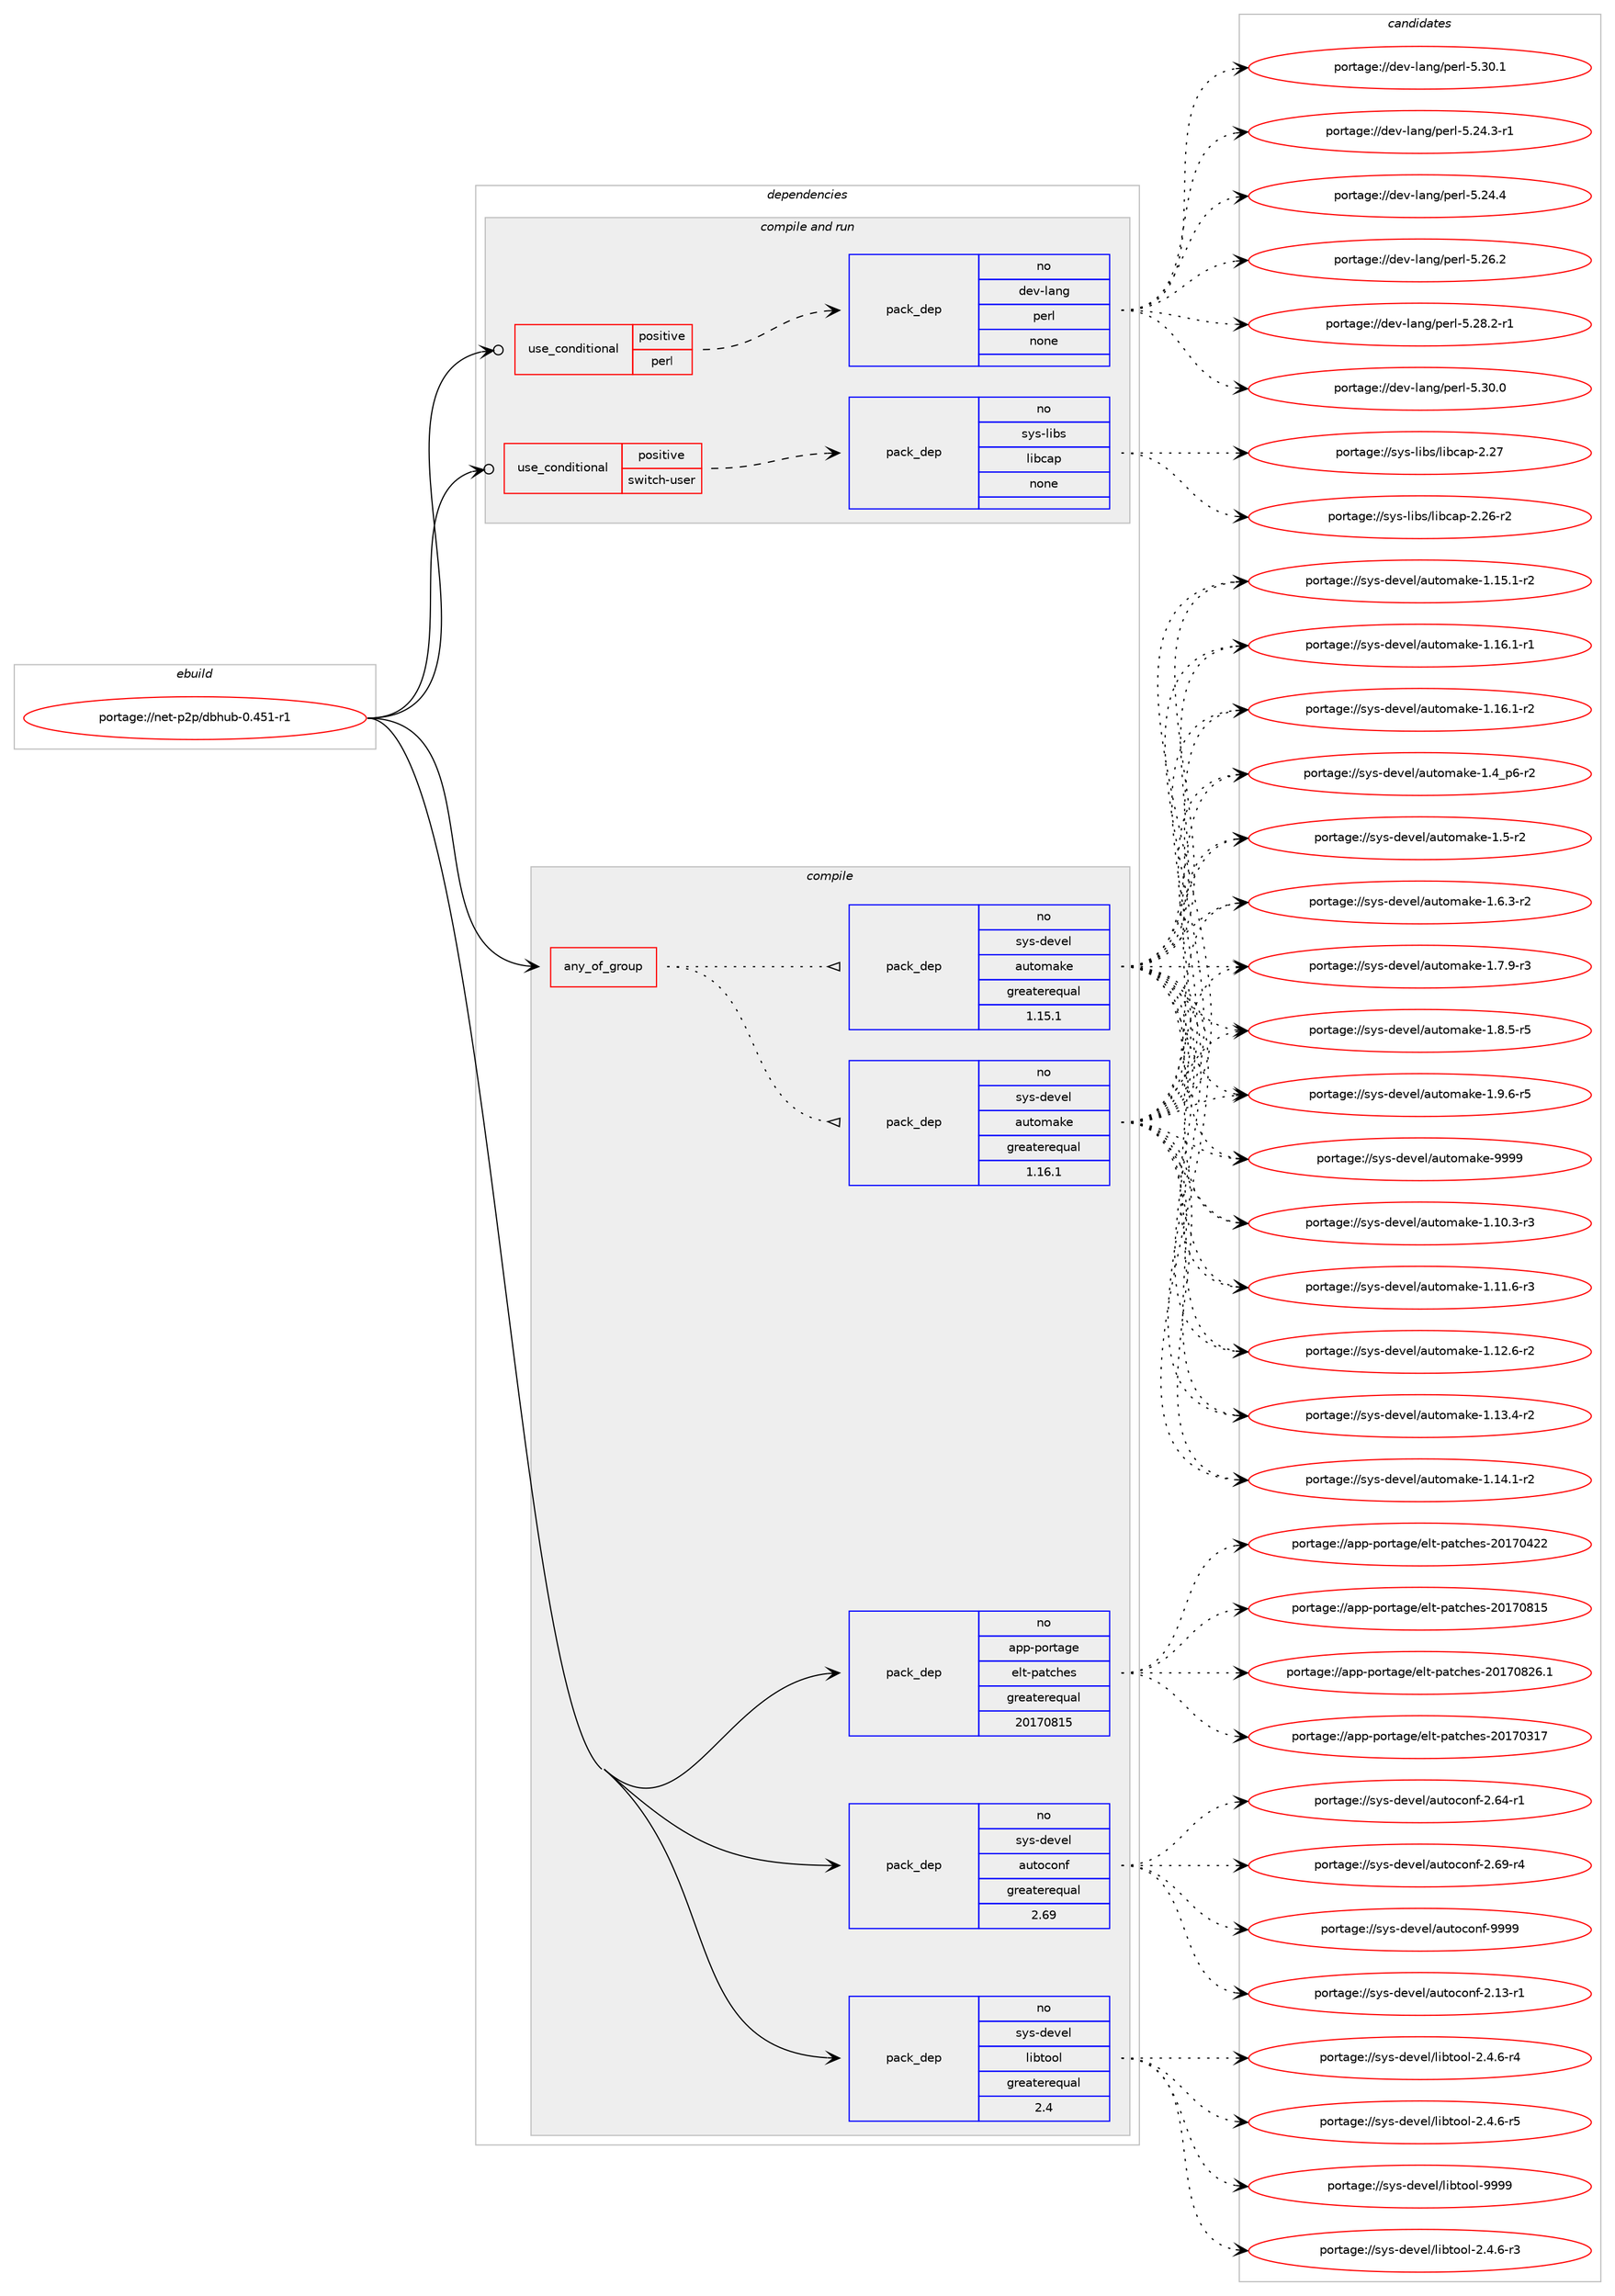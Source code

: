 digraph prolog {

# *************
# Graph options
# *************

newrank=true;
concentrate=true;
compound=true;
graph [rankdir=LR,fontname=Helvetica,fontsize=10,ranksep=1.5];#, ranksep=2.5, nodesep=0.2];
edge  [arrowhead=vee];
node  [fontname=Helvetica,fontsize=10];

# **********
# The ebuild
# **********

subgraph cluster_leftcol {
color=gray;
rank=same;
label=<<i>ebuild</i>>;
id [label="portage://net-p2p/dbhub-0.451-r1", color=red, width=4, href="../net-p2p/dbhub-0.451-r1.svg"];
}

# ****************
# The dependencies
# ****************

subgraph cluster_midcol {
color=gray;
label=<<i>dependencies</i>>;
subgraph cluster_compile {
fillcolor="#eeeeee";
style=filled;
label=<<i>compile</i>>;
subgraph any6108 {
dependency372804 [label=<<TABLE BORDER="0" CELLBORDER="1" CELLSPACING="0" CELLPADDING="4"><TR><TD CELLPADDING="10">any_of_group</TD></TR></TABLE>>, shape=none, color=red];subgraph pack273336 {
dependency372805 [label=<<TABLE BORDER="0" CELLBORDER="1" CELLSPACING="0" CELLPADDING="4" WIDTH="220"><TR><TD ROWSPAN="6" CELLPADDING="30">pack_dep</TD></TR><TR><TD WIDTH="110">no</TD></TR><TR><TD>sys-devel</TD></TR><TR><TD>automake</TD></TR><TR><TD>greaterequal</TD></TR><TR><TD>1.16.1</TD></TR></TABLE>>, shape=none, color=blue];
}
dependency372804:e -> dependency372805:w [weight=20,style="dotted",arrowhead="oinv"];
subgraph pack273337 {
dependency372806 [label=<<TABLE BORDER="0" CELLBORDER="1" CELLSPACING="0" CELLPADDING="4" WIDTH="220"><TR><TD ROWSPAN="6" CELLPADDING="30">pack_dep</TD></TR><TR><TD WIDTH="110">no</TD></TR><TR><TD>sys-devel</TD></TR><TR><TD>automake</TD></TR><TR><TD>greaterequal</TD></TR><TR><TD>1.15.1</TD></TR></TABLE>>, shape=none, color=blue];
}
dependency372804:e -> dependency372806:w [weight=20,style="dotted",arrowhead="oinv"];
}
id:e -> dependency372804:w [weight=20,style="solid",arrowhead="vee"];
subgraph pack273338 {
dependency372807 [label=<<TABLE BORDER="0" CELLBORDER="1" CELLSPACING="0" CELLPADDING="4" WIDTH="220"><TR><TD ROWSPAN="6" CELLPADDING="30">pack_dep</TD></TR><TR><TD WIDTH="110">no</TD></TR><TR><TD>app-portage</TD></TR><TR><TD>elt-patches</TD></TR><TR><TD>greaterequal</TD></TR><TR><TD>20170815</TD></TR></TABLE>>, shape=none, color=blue];
}
id:e -> dependency372807:w [weight=20,style="solid",arrowhead="vee"];
subgraph pack273339 {
dependency372808 [label=<<TABLE BORDER="0" CELLBORDER="1" CELLSPACING="0" CELLPADDING="4" WIDTH="220"><TR><TD ROWSPAN="6" CELLPADDING="30">pack_dep</TD></TR><TR><TD WIDTH="110">no</TD></TR><TR><TD>sys-devel</TD></TR><TR><TD>autoconf</TD></TR><TR><TD>greaterequal</TD></TR><TR><TD>2.69</TD></TR></TABLE>>, shape=none, color=blue];
}
id:e -> dependency372808:w [weight=20,style="solid",arrowhead="vee"];
subgraph pack273340 {
dependency372809 [label=<<TABLE BORDER="0" CELLBORDER="1" CELLSPACING="0" CELLPADDING="4" WIDTH="220"><TR><TD ROWSPAN="6" CELLPADDING="30">pack_dep</TD></TR><TR><TD WIDTH="110">no</TD></TR><TR><TD>sys-devel</TD></TR><TR><TD>libtool</TD></TR><TR><TD>greaterequal</TD></TR><TR><TD>2.4</TD></TR></TABLE>>, shape=none, color=blue];
}
id:e -> dependency372809:w [weight=20,style="solid",arrowhead="vee"];
}
subgraph cluster_compileandrun {
fillcolor="#eeeeee";
style=filled;
label=<<i>compile and run</i>>;
subgraph cond93171 {
dependency372810 [label=<<TABLE BORDER="0" CELLBORDER="1" CELLSPACING="0" CELLPADDING="4"><TR><TD ROWSPAN="3" CELLPADDING="10">use_conditional</TD></TR><TR><TD>positive</TD></TR><TR><TD>perl</TD></TR></TABLE>>, shape=none, color=red];
subgraph pack273341 {
dependency372811 [label=<<TABLE BORDER="0" CELLBORDER="1" CELLSPACING="0" CELLPADDING="4" WIDTH="220"><TR><TD ROWSPAN="6" CELLPADDING="30">pack_dep</TD></TR><TR><TD WIDTH="110">no</TD></TR><TR><TD>dev-lang</TD></TR><TR><TD>perl</TD></TR><TR><TD>none</TD></TR><TR><TD></TD></TR></TABLE>>, shape=none, color=blue];
}
dependency372810:e -> dependency372811:w [weight=20,style="dashed",arrowhead="vee"];
}
id:e -> dependency372810:w [weight=20,style="solid",arrowhead="odotvee"];
subgraph cond93172 {
dependency372812 [label=<<TABLE BORDER="0" CELLBORDER="1" CELLSPACING="0" CELLPADDING="4"><TR><TD ROWSPAN="3" CELLPADDING="10">use_conditional</TD></TR><TR><TD>positive</TD></TR><TR><TD>switch-user</TD></TR></TABLE>>, shape=none, color=red];
subgraph pack273342 {
dependency372813 [label=<<TABLE BORDER="0" CELLBORDER="1" CELLSPACING="0" CELLPADDING="4" WIDTH="220"><TR><TD ROWSPAN="6" CELLPADDING="30">pack_dep</TD></TR><TR><TD WIDTH="110">no</TD></TR><TR><TD>sys-libs</TD></TR><TR><TD>libcap</TD></TR><TR><TD>none</TD></TR><TR><TD></TD></TR></TABLE>>, shape=none, color=blue];
}
dependency372812:e -> dependency372813:w [weight=20,style="dashed",arrowhead="vee"];
}
id:e -> dependency372812:w [weight=20,style="solid",arrowhead="odotvee"];
}
subgraph cluster_run {
fillcolor="#eeeeee";
style=filled;
label=<<i>run</i>>;
}
}

# **************
# The candidates
# **************

subgraph cluster_choices {
rank=same;
color=gray;
label=<<i>candidates</i>>;

subgraph choice273336 {
color=black;
nodesep=1;
choiceportage11512111545100101118101108479711711611110997107101454946494846514511451 [label="portage://sys-devel/automake-1.10.3-r3", color=red, width=4,href="../sys-devel/automake-1.10.3-r3.svg"];
choiceportage11512111545100101118101108479711711611110997107101454946494946544511451 [label="portage://sys-devel/automake-1.11.6-r3", color=red, width=4,href="../sys-devel/automake-1.11.6-r3.svg"];
choiceportage11512111545100101118101108479711711611110997107101454946495046544511450 [label="portage://sys-devel/automake-1.12.6-r2", color=red, width=4,href="../sys-devel/automake-1.12.6-r2.svg"];
choiceportage11512111545100101118101108479711711611110997107101454946495146524511450 [label="portage://sys-devel/automake-1.13.4-r2", color=red, width=4,href="../sys-devel/automake-1.13.4-r2.svg"];
choiceportage11512111545100101118101108479711711611110997107101454946495246494511450 [label="portage://sys-devel/automake-1.14.1-r2", color=red, width=4,href="../sys-devel/automake-1.14.1-r2.svg"];
choiceportage11512111545100101118101108479711711611110997107101454946495346494511450 [label="portage://sys-devel/automake-1.15.1-r2", color=red, width=4,href="../sys-devel/automake-1.15.1-r2.svg"];
choiceportage11512111545100101118101108479711711611110997107101454946495446494511449 [label="portage://sys-devel/automake-1.16.1-r1", color=red, width=4,href="../sys-devel/automake-1.16.1-r1.svg"];
choiceportage11512111545100101118101108479711711611110997107101454946495446494511450 [label="portage://sys-devel/automake-1.16.1-r2", color=red, width=4,href="../sys-devel/automake-1.16.1-r2.svg"];
choiceportage115121115451001011181011084797117116111109971071014549465295112544511450 [label="portage://sys-devel/automake-1.4_p6-r2", color=red, width=4,href="../sys-devel/automake-1.4_p6-r2.svg"];
choiceportage11512111545100101118101108479711711611110997107101454946534511450 [label="portage://sys-devel/automake-1.5-r2", color=red, width=4,href="../sys-devel/automake-1.5-r2.svg"];
choiceportage115121115451001011181011084797117116111109971071014549465446514511450 [label="portage://sys-devel/automake-1.6.3-r2", color=red, width=4,href="../sys-devel/automake-1.6.3-r2.svg"];
choiceportage115121115451001011181011084797117116111109971071014549465546574511451 [label="portage://sys-devel/automake-1.7.9-r3", color=red, width=4,href="../sys-devel/automake-1.7.9-r3.svg"];
choiceportage115121115451001011181011084797117116111109971071014549465646534511453 [label="portage://sys-devel/automake-1.8.5-r5", color=red, width=4,href="../sys-devel/automake-1.8.5-r5.svg"];
choiceportage115121115451001011181011084797117116111109971071014549465746544511453 [label="portage://sys-devel/automake-1.9.6-r5", color=red, width=4,href="../sys-devel/automake-1.9.6-r5.svg"];
choiceportage115121115451001011181011084797117116111109971071014557575757 [label="portage://sys-devel/automake-9999", color=red, width=4,href="../sys-devel/automake-9999.svg"];
dependency372805:e -> choiceportage11512111545100101118101108479711711611110997107101454946494846514511451:w [style=dotted,weight="100"];
dependency372805:e -> choiceportage11512111545100101118101108479711711611110997107101454946494946544511451:w [style=dotted,weight="100"];
dependency372805:e -> choiceportage11512111545100101118101108479711711611110997107101454946495046544511450:w [style=dotted,weight="100"];
dependency372805:e -> choiceportage11512111545100101118101108479711711611110997107101454946495146524511450:w [style=dotted,weight="100"];
dependency372805:e -> choiceportage11512111545100101118101108479711711611110997107101454946495246494511450:w [style=dotted,weight="100"];
dependency372805:e -> choiceportage11512111545100101118101108479711711611110997107101454946495346494511450:w [style=dotted,weight="100"];
dependency372805:e -> choiceportage11512111545100101118101108479711711611110997107101454946495446494511449:w [style=dotted,weight="100"];
dependency372805:e -> choiceportage11512111545100101118101108479711711611110997107101454946495446494511450:w [style=dotted,weight="100"];
dependency372805:e -> choiceportage115121115451001011181011084797117116111109971071014549465295112544511450:w [style=dotted,weight="100"];
dependency372805:e -> choiceportage11512111545100101118101108479711711611110997107101454946534511450:w [style=dotted,weight="100"];
dependency372805:e -> choiceportage115121115451001011181011084797117116111109971071014549465446514511450:w [style=dotted,weight="100"];
dependency372805:e -> choiceportage115121115451001011181011084797117116111109971071014549465546574511451:w [style=dotted,weight="100"];
dependency372805:e -> choiceportage115121115451001011181011084797117116111109971071014549465646534511453:w [style=dotted,weight="100"];
dependency372805:e -> choiceportage115121115451001011181011084797117116111109971071014549465746544511453:w [style=dotted,weight="100"];
dependency372805:e -> choiceportage115121115451001011181011084797117116111109971071014557575757:w [style=dotted,weight="100"];
}
subgraph choice273337 {
color=black;
nodesep=1;
choiceportage11512111545100101118101108479711711611110997107101454946494846514511451 [label="portage://sys-devel/automake-1.10.3-r3", color=red, width=4,href="../sys-devel/automake-1.10.3-r3.svg"];
choiceportage11512111545100101118101108479711711611110997107101454946494946544511451 [label="portage://sys-devel/automake-1.11.6-r3", color=red, width=4,href="../sys-devel/automake-1.11.6-r3.svg"];
choiceportage11512111545100101118101108479711711611110997107101454946495046544511450 [label="portage://sys-devel/automake-1.12.6-r2", color=red, width=4,href="../sys-devel/automake-1.12.6-r2.svg"];
choiceportage11512111545100101118101108479711711611110997107101454946495146524511450 [label="portage://sys-devel/automake-1.13.4-r2", color=red, width=4,href="../sys-devel/automake-1.13.4-r2.svg"];
choiceportage11512111545100101118101108479711711611110997107101454946495246494511450 [label="portage://sys-devel/automake-1.14.1-r2", color=red, width=4,href="../sys-devel/automake-1.14.1-r2.svg"];
choiceportage11512111545100101118101108479711711611110997107101454946495346494511450 [label="portage://sys-devel/automake-1.15.1-r2", color=red, width=4,href="../sys-devel/automake-1.15.1-r2.svg"];
choiceportage11512111545100101118101108479711711611110997107101454946495446494511449 [label="portage://sys-devel/automake-1.16.1-r1", color=red, width=4,href="../sys-devel/automake-1.16.1-r1.svg"];
choiceportage11512111545100101118101108479711711611110997107101454946495446494511450 [label="portage://sys-devel/automake-1.16.1-r2", color=red, width=4,href="../sys-devel/automake-1.16.1-r2.svg"];
choiceportage115121115451001011181011084797117116111109971071014549465295112544511450 [label="portage://sys-devel/automake-1.4_p6-r2", color=red, width=4,href="../sys-devel/automake-1.4_p6-r2.svg"];
choiceportage11512111545100101118101108479711711611110997107101454946534511450 [label="portage://sys-devel/automake-1.5-r2", color=red, width=4,href="../sys-devel/automake-1.5-r2.svg"];
choiceportage115121115451001011181011084797117116111109971071014549465446514511450 [label="portage://sys-devel/automake-1.6.3-r2", color=red, width=4,href="../sys-devel/automake-1.6.3-r2.svg"];
choiceportage115121115451001011181011084797117116111109971071014549465546574511451 [label="portage://sys-devel/automake-1.7.9-r3", color=red, width=4,href="../sys-devel/automake-1.7.9-r3.svg"];
choiceportage115121115451001011181011084797117116111109971071014549465646534511453 [label="portage://sys-devel/automake-1.8.5-r5", color=red, width=4,href="../sys-devel/automake-1.8.5-r5.svg"];
choiceportage115121115451001011181011084797117116111109971071014549465746544511453 [label="portage://sys-devel/automake-1.9.6-r5", color=red, width=4,href="../sys-devel/automake-1.9.6-r5.svg"];
choiceportage115121115451001011181011084797117116111109971071014557575757 [label="portage://sys-devel/automake-9999", color=red, width=4,href="../sys-devel/automake-9999.svg"];
dependency372806:e -> choiceportage11512111545100101118101108479711711611110997107101454946494846514511451:w [style=dotted,weight="100"];
dependency372806:e -> choiceportage11512111545100101118101108479711711611110997107101454946494946544511451:w [style=dotted,weight="100"];
dependency372806:e -> choiceportage11512111545100101118101108479711711611110997107101454946495046544511450:w [style=dotted,weight="100"];
dependency372806:e -> choiceportage11512111545100101118101108479711711611110997107101454946495146524511450:w [style=dotted,weight="100"];
dependency372806:e -> choiceportage11512111545100101118101108479711711611110997107101454946495246494511450:w [style=dotted,weight="100"];
dependency372806:e -> choiceportage11512111545100101118101108479711711611110997107101454946495346494511450:w [style=dotted,weight="100"];
dependency372806:e -> choiceportage11512111545100101118101108479711711611110997107101454946495446494511449:w [style=dotted,weight="100"];
dependency372806:e -> choiceportage11512111545100101118101108479711711611110997107101454946495446494511450:w [style=dotted,weight="100"];
dependency372806:e -> choiceportage115121115451001011181011084797117116111109971071014549465295112544511450:w [style=dotted,weight="100"];
dependency372806:e -> choiceportage11512111545100101118101108479711711611110997107101454946534511450:w [style=dotted,weight="100"];
dependency372806:e -> choiceportage115121115451001011181011084797117116111109971071014549465446514511450:w [style=dotted,weight="100"];
dependency372806:e -> choiceportage115121115451001011181011084797117116111109971071014549465546574511451:w [style=dotted,weight="100"];
dependency372806:e -> choiceportage115121115451001011181011084797117116111109971071014549465646534511453:w [style=dotted,weight="100"];
dependency372806:e -> choiceportage115121115451001011181011084797117116111109971071014549465746544511453:w [style=dotted,weight="100"];
dependency372806:e -> choiceportage115121115451001011181011084797117116111109971071014557575757:w [style=dotted,weight="100"];
}
subgraph choice273338 {
color=black;
nodesep=1;
choiceportage97112112451121111141169710310147101108116451129711699104101115455048495548514955 [label="portage://app-portage/elt-patches-20170317", color=red, width=4,href="../app-portage/elt-patches-20170317.svg"];
choiceportage97112112451121111141169710310147101108116451129711699104101115455048495548525050 [label="portage://app-portage/elt-patches-20170422", color=red, width=4,href="../app-portage/elt-patches-20170422.svg"];
choiceportage97112112451121111141169710310147101108116451129711699104101115455048495548564953 [label="portage://app-portage/elt-patches-20170815", color=red, width=4,href="../app-portage/elt-patches-20170815.svg"];
choiceportage971121124511211111411697103101471011081164511297116991041011154550484955485650544649 [label="portage://app-portage/elt-patches-20170826.1", color=red, width=4,href="../app-portage/elt-patches-20170826.1.svg"];
dependency372807:e -> choiceportage97112112451121111141169710310147101108116451129711699104101115455048495548514955:w [style=dotted,weight="100"];
dependency372807:e -> choiceportage97112112451121111141169710310147101108116451129711699104101115455048495548525050:w [style=dotted,weight="100"];
dependency372807:e -> choiceportage97112112451121111141169710310147101108116451129711699104101115455048495548564953:w [style=dotted,weight="100"];
dependency372807:e -> choiceportage971121124511211111411697103101471011081164511297116991041011154550484955485650544649:w [style=dotted,weight="100"];
}
subgraph choice273339 {
color=black;
nodesep=1;
choiceportage1151211154510010111810110847971171161119911111010245504649514511449 [label="portage://sys-devel/autoconf-2.13-r1", color=red, width=4,href="../sys-devel/autoconf-2.13-r1.svg"];
choiceportage1151211154510010111810110847971171161119911111010245504654524511449 [label="portage://sys-devel/autoconf-2.64-r1", color=red, width=4,href="../sys-devel/autoconf-2.64-r1.svg"];
choiceportage1151211154510010111810110847971171161119911111010245504654574511452 [label="portage://sys-devel/autoconf-2.69-r4", color=red, width=4,href="../sys-devel/autoconf-2.69-r4.svg"];
choiceportage115121115451001011181011084797117116111991111101024557575757 [label="portage://sys-devel/autoconf-9999", color=red, width=4,href="../sys-devel/autoconf-9999.svg"];
dependency372808:e -> choiceportage1151211154510010111810110847971171161119911111010245504649514511449:w [style=dotted,weight="100"];
dependency372808:e -> choiceportage1151211154510010111810110847971171161119911111010245504654524511449:w [style=dotted,weight="100"];
dependency372808:e -> choiceportage1151211154510010111810110847971171161119911111010245504654574511452:w [style=dotted,weight="100"];
dependency372808:e -> choiceportage115121115451001011181011084797117116111991111101024557575757:w [style=dotted,weight="100"];
}
subgraph choice273340 {
color=black;
nodesep=1;
choiceportage1151211154510010111810110847108105981161111111084550465246544511451 [label="portage://sys-devel/libtool-2.4.6-r3", color=red, width=4,href="../sys-devel/libtool-2.4.6-r3.svg"];
choiceportage1151211154510010111810110847108105981161111111084550465246544511452 [label="portage://sys-devel/libtool-2.4.6-r4", color=red, width=4,href="../sys-devel/libtool-2.4.6-r4.svg"];
choiceportage1151211154510010111810110847108105981161111111084550465246544511453 [label="portage://sys-devel/libtool-2.4.6-r5", color=red, width=4,href="../sys-devel/libtool-2.4.6-r5.svg"];
choiceportage1151211154510010111810110847108105981161111111084557575757 [label="portage://sys-devel/libtool-9999", color=red, width=4,href="../sys-devel/libtool-9999.svg"];
dependency372809:e -> choiceportage1151211154510010111810110847108105981161111111084550465246544511451:w [style=dotted,weight="100"];
dependency372809:e -> choiceportage1151211154510010111810110847108105981161111111084550465246544511452:w [style=dotted,weight="100"];
dependency372809:e -> choiceportage1151211154510010111810110847108105981161111111084550465246544511453:w [style=dotted,weight="100"];
dependency372809:e -> choiceportage1151211154510010111810110847108105981161111111084557575757:w [style=dotted,weight="100"];
}
subgraph choice273341 {
color=black;
nodesep=1;
choiceportage100101118451089711010347112101114108455346505246514511449 [label="portage://dev-lang/perl-5.24.3-r1", color=red, width=4,href="../dev-lang/perl-5.24.3-r1.svg"];
choiceportage10010111845108971101034711210111410845534650524652 [label="portage://dev-lang/perl-5.24.4", color=red, width=4,href="../dev-lang/perl-5.24.4.svg"];
choiceportage10010111845108971101034711210111410845534650544650 [label="portage://dev-lang/perl-5.26.2", color=red, width=4,href="../dev-lang/perl-5.26.2.svg"];
choiceportage100101118451089711010347112101114108455346505646504511449 [label="portage://dev-lang/perl-5.28.2-r1", color=red, width=4,href="../dev-lang/perl-5.28.2-r1.svg"];
choiceportage10010111845108971101034711210111410845534651484648 [label="portage://dev-lang/perl-5.30.0", color=red, width=4,href="../dev-lang/perl-5.30.0.svg"];
choiceportage10010111845108971101034711210111410845534651484649 [label="portage://dev-lang/perl-5.30.1", color=red, width=4,href="../dev-lang/perl-5.30.1.svg"];
dependency372811:e -> choiceportage100101118451089711010347112101114108455346505246514511449:w [style=dotted,weight="100"];
dependency372811:e -> choiceportage10010111845108971101034711210111410845534650524652:w [style=dotted,weight="100"];
dependency372811:e -> choiceportage10010111845108971101034711210111410845534650544650:w [style=dotted,weight="100"];
dependency372811:e -> choiceportage100101118451089711010347112101114108455346505646504511449:w [style=dotted,weight="100"];
dependency372811:e -> choiceportage10010111845108971101034711210111410845534651484648:w [style=dotted,weight="100"];
dependency372811:e -> choiceportage10010111845108971101034711210111410845534651484649:w [style=dotted,weight="100"];
}
subgraph choice273342 {
color=black;
nodesep=1;
choiceportage11512111545108105981154710810598999711245504650544511450 [label="portage://sys-libs/libcap-2.26-r2", color=red, width=4,href="../sys-libs/libcap-2.26-r2.svg"];
choiceportage1151211154510810598115471081059899971124550465055 [label="portage://sys-libs/libcap-2.27", color=red, width=4,href="../sys-libs/libcap-2.27.svg"];
dependency372813:e -> choiceportage11512111545108105981154710810598999711245504650544511450:w [style=dotted,weight="100"];
dependency372813:e -> choiceportage1151211154510810598115471081059899971124550465055:w [style=dotted,weight="100"];
}
}

}
